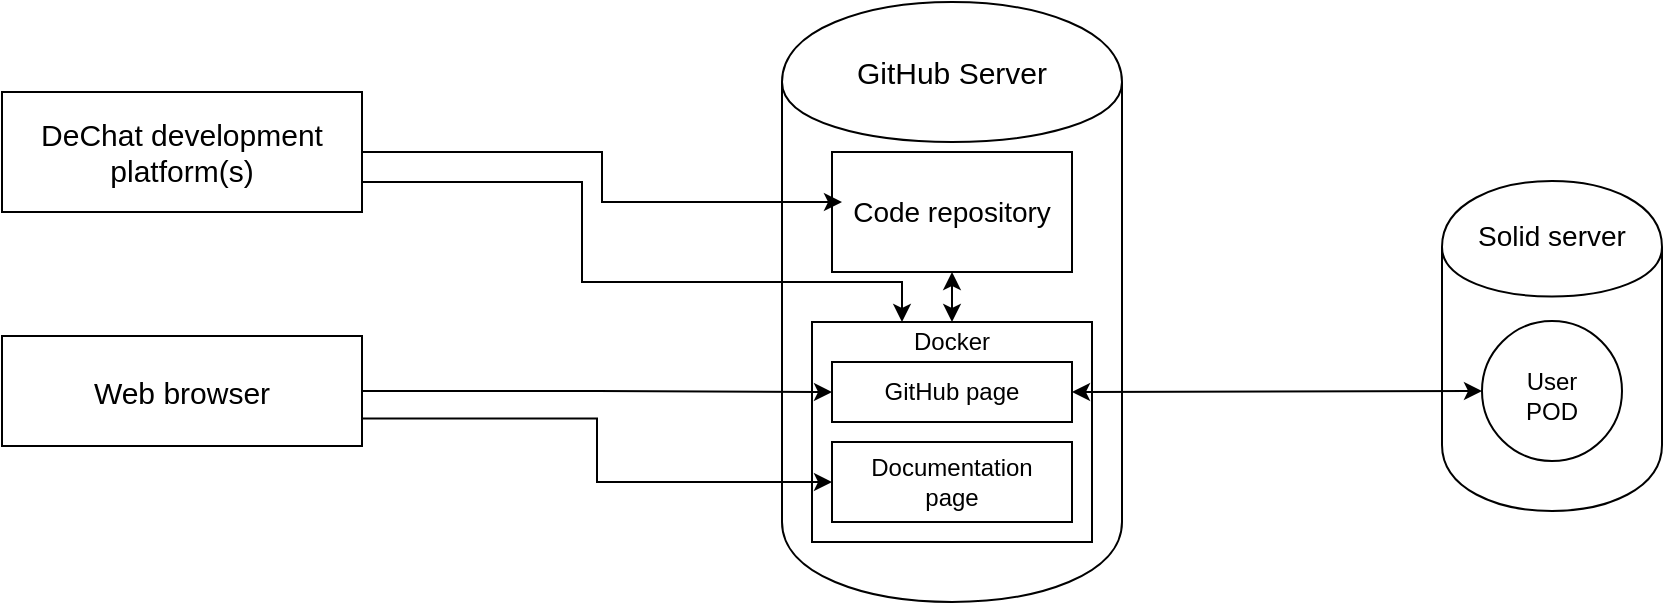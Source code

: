 <mxfile version="10.6.5" type="device"><diagram id="MCFiax5i7tPPtyGt8_Vo" name="Page-1"><mxGraphModel dx="1162" dy="661" grid="1" gridSize="10" guides="1" tooltips="1" connect="1" arrows="1" fold="1" page="1" pageScale="1" pageWidth="1169" pageHeight="827" math="0" shadow="0"><root><mxCell id="0"/><mxCell id="1" parent="0"/><mxCell id="rMl1Wchta0DHQie50gHe-2" value="" style="rounded=0;whiteSpace=wrap;html=1;" vertex="1" parent="1"><mxGeometry x="20" y="75" width="180" height="60" as="geometry"/></mxCell><mxCell id="rMl1Wchta0DHQie50gHe-3" value="&lt;font style=&quot;font-size: 15px&quot;&gt;DeChat development platform(s)&lt;/font&gt;" style="text;html=1;strokeColor=none;fillColor=none;align=center;verticalAlign=middle;whiteSpace=wrap;rounded=0;" vertex="1" parent="1"><mxGeometry x="20" y="95" width="180" height="20" as="geometry"/></mxCell><mxCell id="rMl1Wchta0DHQie50gHe-5" value="" style="shape=cylinder;whiteSpace=wrap;html=1;boundedLbl=1;backgroundOutline=1;" vertex="1" parent="1"><mxGeometry x="410" y="30" width="170" height="300" as="geometry"/></mxCell><mxCell id="rMl1Wchta0DHQie50gHe-6" value="&lt;font style=&quot;font-size: 15px&quot;&gt;GitHub Server&lt;/font&gt;" style="text;html=1;strokeColor=none;fillColor=none;align=center;verticalAlign=middle;whiteSpace=wrap;rounded=0;" vertex="1" parent="1"><mxGeometry x="440" y="55" width="110" height="20" as="geometry"/></mxCell><mxCell id="rMl1Wchta0DHQie50gHe-7" value="" style="rounded=0;whiteSpace=wrap;html=1;" vertex="1" parent="1"><mxGeometry x="425" y="190" width="140" height="110" as="geometry"/></mxCell><mxCell id="rMl1Wchta0DHQie50gHe-8" value="&lt;div&gt;Docker&lt;/div&gt;" style="text;html=1;strokeColor=none;fillColor=none;align=center;verticalAlign=middle;whiteSpace=wrap;rounded=0;" vertex="1" parent="1"><mxGeometry x="445" y="190" width="100" height="20" as="geometry"/></mxCell><mxCell id="rMl1Wchta0DHQie50gHe-9" value="" style="rounded=0;whiteSpace=wrap;html=1;" vertex="1" parent="1"><mxGeometry x="435" y="210" width="120" height="30" as="geometry"/></mxCell><mxCell id="rMl1Wchta0DHQie50gHe-10" value="GitHub page" style="text;html=1;strokeColor=none;fillColor=none;align=center;verticalAlign=middle;whiteSpace=wrap;rounded=0;" vertex="1" parent="1"><mxGeometry x="440" y="215" width="110" height="20" as="geometry"/></mxCell><mxCell id="rMl1Wchta0DHQie50gHe-11" value="" style="rounded=0;whiteSpace=wrap;html=1;" vertex="1" parent="1"><mxGeometry x="435" y="250" width="120" height="40" as="geometry"/></mxCell><mxCell id="rMl1Wchta0DHQie50gHe-12" value="&lt;div&gt;Documentation&lt;/div&gt;&lt;div&gt;page&lt;br&gt;&lt;/div&gt;" style="text;html=1;strokeColor=none;fillColor=none;align=center;verticalAlign=middle;whiteSpace=wrap;rounded=0;" vertex="1" parent="1"><mxGeometry x="445" y="255" width="100" height="30" as="geometry"/></mxCell><mxCell id="rMl1Wchta0DHQie50gHe-13" value="" style="rounded=0;whiteSpace=wrap;html=1;" vertex="1" parent="1"><mxGeometry x="435" y="105" width="120" height="60" as="geometry"/></mxCell><mxCell id="rMl1Wchta0DHQie50gHe-14" value="&lt;font style=&quot;font-size: 14px&quot;&gt;Code repository&lt;/font&gt;" style="text;html=1;strokeColor=none;fillColor=none;align=center;verticalAlign=middle;whiteSpace=wrap;rounded=0;" vertex="1" parent="1"><mxGeometry x="440" y="125" width="110" height="20" as="geometry"/></mxCell><mxCell id="rMl1Wchta0DHQie50gHe-18" style="edgeStyle=orthogonalEdgeStyle;rounded=0;orthogonalLoop=1;jettySize=auto;html=1;entryX=0;entryY=0.5;entryDx=0;entryDy=0;" edge="1" parent="1" source="rMl1Wchta0DHQie50gHe-16" target="rMl1Wchta0DHQie50gHe-9"><mxGeometry relative="1" as="geometry"/></mxCell><mxCell id="rMl1Wchta0DHQie50gHe-19" style="edgeStyle=orthogonalEdgeStyle;rounded=0;orthogonalLoop=1;jettySize=auto;html=1;exitX=1;exitY=0.75;exitDx=0;exitDy=0;entryX=0;entryY=0.5;entryDx=0;entryDy=0;" edge="1" parent="1" source="rMl1Wchta0DHQie50gHe-16" target="rMl1Wchta0DHQie50gHe-11"><mxGeometry relative="1" as="geometry"/></mxCell><mxCell id="rMl1Wchta0DHQie50gHe-16" value="" style="rounded=0;whiteSpace=wrap;html=1;" vertex="1" parent="1"><mxGeometry x="20" y="197" width="180" height="55" as="geometry"/></mxCell><mxCell id="rMl1Wchta0DHQie50gHe-17" value="&lt;font style=&quot;font-size: 15px&quot;&gt;Web browser&lt;/font&gt;" style="text;html=1;strokeColor=none;fillColor=none;align=center;verticalAlign=middle;whiteSpace=wrap;rounded=0;" vertex="1" parent="1"><mxGeometry x="35" y="214.5" width="150" height="20" as="geometry"/></mxCell><mxCell id="rMl1Wchta0DHQie50gHe-24" style="edgeStyle=orthogonalEdgeStyle;rounded=0;orthogonalLoop=1;jettySize=auto;html=1;entryX=0;entryY=0.25;entryDx=0;entryDy=0;" edge="1" parent="1" source="rMl1Wchta0DHQie50gHe-3" target="rMl1Wchta0DHQie50gHe-14"><mxGeometry relative="1" as="geometry"/></mxCell><mxCell id="rMl1Wchta0DHQie50gHe-27" style="edgeStyle=orthogonalEdgeStyle;rounded=0;orthogonalLoop=1;jettySize=auto;html=1;exitX=1;exitY=0.75;exitDx=0;exitDy=0;entryX=0.25;entryY=0;entryDx=0;entryDy=0;" edge="1" parent="1" source="rMl1Wchta0DHQie50gHe-2" target="rMl1Wchta0DHQie50gHe-8"><mxGeometry relative="1" as="geometry"><Array as="points"><mxPoint x="310" y="120"/><mxPoint x="310" y="170"/><mxPoint x="470" y="170"/></Array></mxGeometry></mxCell><mxCell id="rMl1Wchta0DHQie50gHe-28" value="" style="endArrow=classic;startArrow=classic;html=1;entryX=0.5;entryY=1;entryDx=0;entryDy=0;exitX=0.5;exitY=0;exitDx=0;exitDy=0;" edge="1" parent="1" source="rMl1Wchta0DHQie50gHe-8" target="rMl1Wchta0DHQie50gHe-13"><mxGeometry width="50" height="50" relative="1" as="geometry"><mxPoint x="60" y="400" as="sourcePoint"/><mxPoint x="110" y="350" as="targetPoint"/></mxGeometry></mxCell><mxCell id="rMl1Wchta0DHQie50gHe-29" value="" style="shape=cylinder;whiteSpace=wrap;html=1;boundedLbl=1;backgroundOutline=1;" vertex="1" parent="1"><mxGeometry x="740" y="119.5" width="110" height="165" as="geometry"/></mxCell><mxCell id="rMl1Wchta0DHQie50gHe-30" value="&lt;font style=&quot;font-size: 14px&quot;&gt;Solid server&lt;/font&gt;" style="text;html=1;strokeColor=none;fillColor=none;align=center;verticalAlign=middle;whiteSpace=wrap;rounded=0;" vertex="1" parent="1"><mxGeometry x="750" y="136.5" width="90" height="20" as="geometry"/></mxCell><mxCell id="rMl1Wchta0DHQie50gHe-31" value="" style="ellipse;whiteSpace=wrap;html=1;aspect=fixed;" vertex="1" parent="1"><mxGeometry x="760" y="189.5" width="70" height="70" as="geometry"/></mxCell><mxCell id="rMl1Wchta0DHQie50gHe-32" value="User POD" style="text;html=1;strokeColor=none;fillColor=none;align=center;verticalAlign=middle;whiteSpace=wrap;rounded=0;" vertex="1" parent="1"><mxGeometry x="775" y="211.5" width="40" height="30" as="geometry"/></mxCell><mxCell id="rMl1Wchta0DHQie50gHe-33" value="" style="endArrow=classic;startArrow=classic;html=1;entryX=0;entryY=0.5;entryDx=0;entryDy=0;exitX=1;exitY=0.5;exitDx=0;exitDy=0;" edge="1" parent="1" source="rMl1Wchta0DHQie50gHe-9" target="rMl1Wchta0DHQie50gHe-31"><mxGeometry width="50" height="50" relative="1" as="geometry"><mxPoint x="50" y="400" as="sourcePoint"/><mxPoint x="100" y="350" as="targetPoint"/></mxGeometry></mxCell></root></mxGraphModel></diagram></mxfile>